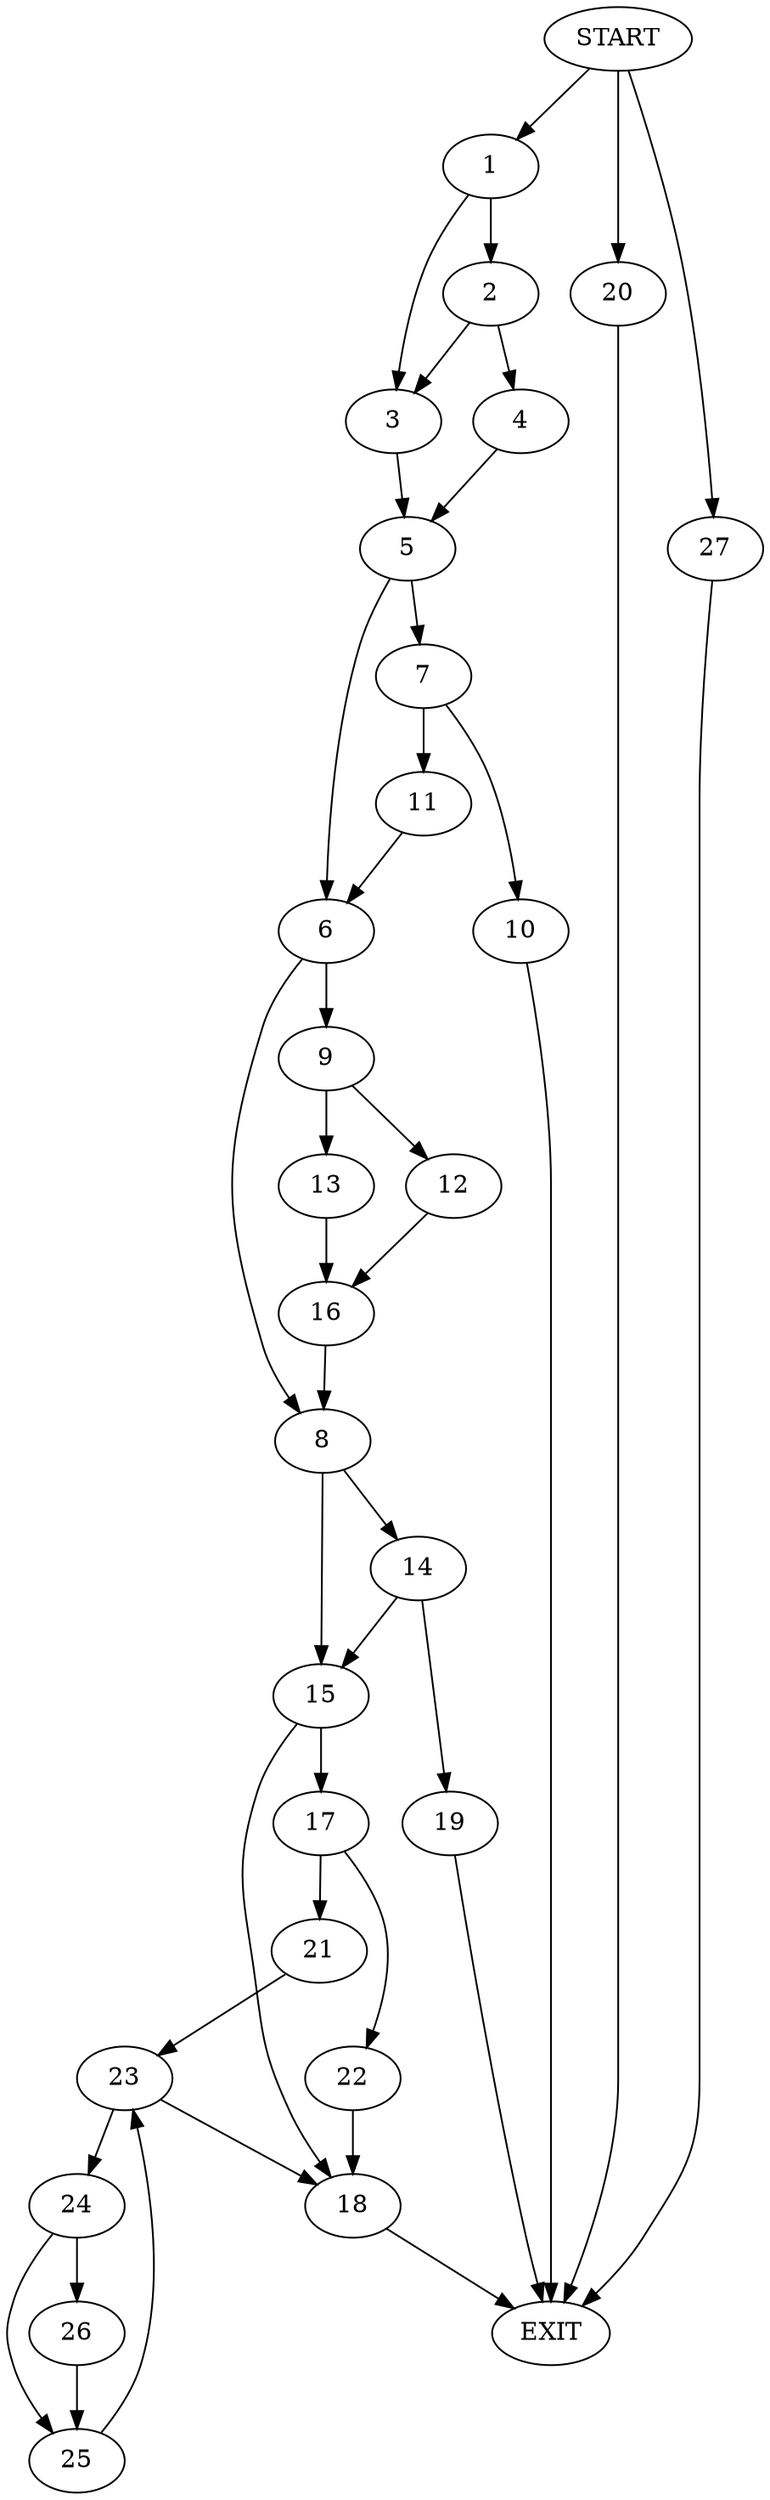 digraph {
0 [label="START"]
28 [label="EXIT"]
0 -> 1
1 -> 2
1 -> 3
2 -> 4
2 -> 3
3 -> 5
4 -> 5
5 -> 6
5 -> 7
6 -> 8
6 -> 9
7 -> 10
7 -> 11
11 -> 6
10 -> 28
9 -> 12
9 -> 13
8 -> 14
8 -> 15
13 -> 16
12 -> 16
16 -> 8
15 -> 17
15 -> 18
14 -> 19
14 -> 15
0 -> 20
20 -> 28
19 -> 28
17 -> 21
17 -> 22
18 -> 28
22 -> 18
21 -> 23
23 -> 18
23 -> 24
24 -> 25
24 -> 26
26 -> 25
25 -> 23
0 -> 27
27 -> 28
}
